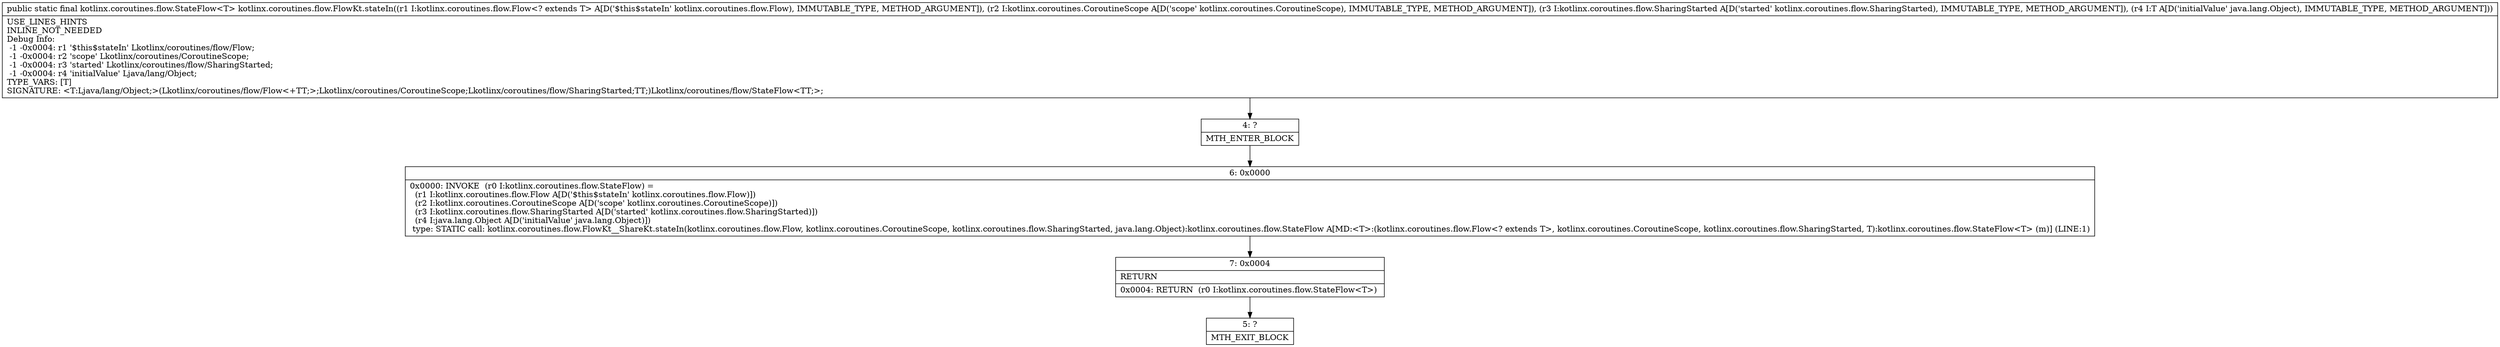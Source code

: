 digraph "CFG forkotlinx.coroutines.flow.FlowKt.stateIn(Lkotlinx\/coroutines\/flow\/Flow;Lkotlinx\/coroutines\/CoroutineScope;Lkotlinx\/coroutines\/flow\/SharingStarted;Ljava\/lang\/Object;)Lkotlinx\/coroutines\/flow\/StateFlow;" {
Node_4 [shape=record,label="{4\:\ ?|MTH_ENTER_BLOCK\l}"];
Node_6 [shape=record,label="{6\:\ 0x0000|0x0000: INVOKE  (r0 I:kotlinx.coroutines.flow.StateFlow) = \l  (r1 I:kotlinx.coroutines.flow.Flow A[D('$this$stateIn' kotlinx.coroutines.flow.Flow)])\l  (r2 I:kotlinx.coroutines.CoroutineScope A[D('scope' kotlinx.coroutines.CoroutineScope)])\l  (r3 I:kotlinx.coroutines.flow.SharingStarted A[D('started' kotlinx.coroutines.flow.SharingStarted)])\l  (r4 I:java.lang.Object A[D('initialValue' java.lang.Object)])\l type: STATIC call: kotlinx.coroutines.flow.FlowKt__ShareKt.stateIn(kotlinx.coroutines.flow.Flow, kotlinx.coroutines.CoroutineScope, kotlinx.coroutines.flow.SharingStarted, java.lang.Object):kotlinx.coroutines.flow.StateFlow A[MD:\<T\>:(kotlinx.coroutines.flow.Flow\<? extends T\>, kotlinx.coroutines.CoroutineScope, kotlinx.coroutines.flow.SharingStarted, T):kotlinx.coroutines.flow.StateFlow\<T\> (m)] (LINE:1)\l}"];
Node_7 [shape=record,label="{7\:\ 0x0004|RETURN\l|0x0004: RETURN  (r0 I:kotlinx.coroutines.flow.StateFlow\<T\>) \l}"];
Node_5 [shape=record,label="{5\:\ ?|MTH_EXIT_BLOCK\l}"];
MethodNode[shape=record,label="{public static final kotlinx.coroutines.flow.StateFlow\<T\> kotlinx.coroutines.flow.FlowKt.stateIn((r1 I:kotlinx.coroutines.flow.Flow\<? extends T\> A[D('$this$stateIn' kotlinx.coroutines.flow.Flow), IMMUTABLE_TYPE, METHOD_ARGUMENT]), (r2 I:kotlinx.coroutines.CoroutineScope A[D('scope' kotlinx.coroutines.CoroutineScope), IMMUTABLE_TYPE, METHOD_ARGUMENT]), (r3 I:kotlinx.coroutines.flow.SharingStarted A[D('started' kotlinx.coroutines.flow.SharingStarted), IMMUTABLE_TYPE, METHOD_ARGUMENT]), (r4 I:T A[D('initialValue' java.lang.Object), IMMUTABLE_TYPE, METHOD_ARGUMENT]))  | USE_LINES_HINTS\lINLINE_NOT_NEEDED\lDebug Info:\l  \-1 \-0x0004: r1 '$this$stateIn' Lkotlinx\/coroutines\/flow\/Flow;\l  \-1 \-0x0004: r2 'scope' Lkotlinx\/coroutines\/CoroutineScope;\l  \-1 \-0x0004: r3 'started' Lkotlinx\/coroutines\/flow\/SharingStarted;\l  \-1 \-0x0004: r4 'initialValue' Ljava\/lang\/Object;\lTYPE_VARS: [T]\lSIGNATURE: \<T:Ljava\/lang\/Object;\>(Lkotlinx\/coroutines\/flow\/Flow\<+TT;\>;Lkotlinx\/coroutines\/CoroutineScope;Lkotlinx\/coroutines\/flow\/SharingStarted;TT;)Lkotlinx\/coroutines\/flow\/StateFlow\<TT;\>;\l}"];
MethodNode -> Node_4;Node_4 -> Node_6;
Node_6 -> Node_7;
Node_7 -> Node_5;
}

